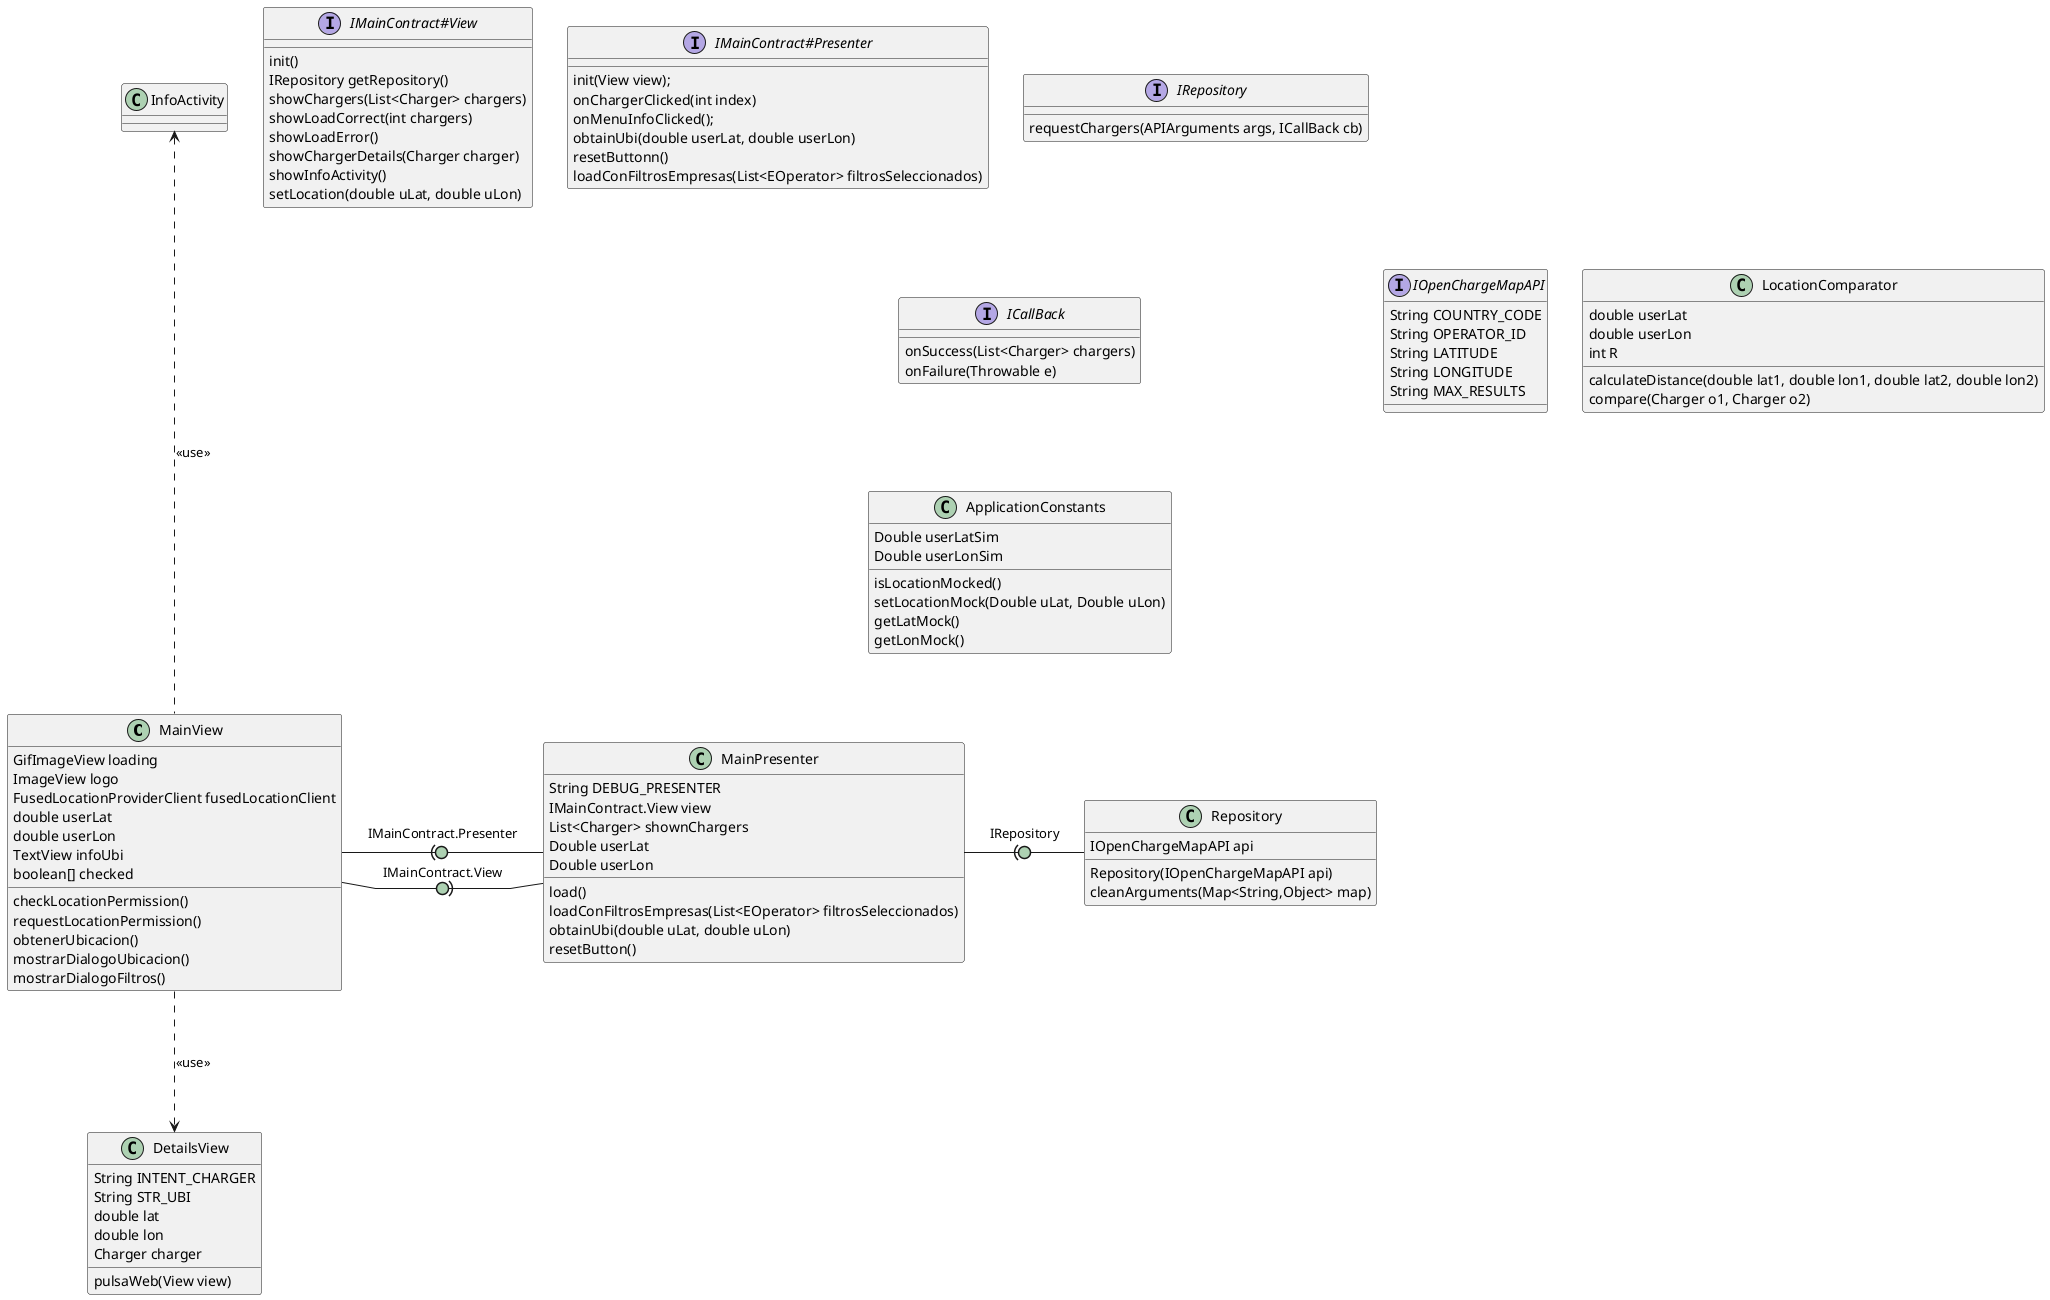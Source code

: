 @startuml
skinparam linetype polyline
skinparam arrowLollipopColor #ADD1B2

MainView -right(0- MainPresenter : IMainContract.Presenter
MainView -right0)- MainPresenter : IMainContract.View
MainView -up..-> InfoActivity : <<use>>
MainView -down..> DetailsView : <<use>>
MainPresenter -right(0- Repository : IRepository

together {
  interface IMainContract#View
  interface IMainContract#Presenter
  interface IRepository
  interface ICallBack
}

interface IMainContract#View {
    init()
    IRepository getRepository()
    showChargers(List<Charger> chargers)
    showLoadCorrect(int chargers)
    showLoadError()
    showChargerDetails(Charger charger)
    showInfoActivity()
    setLocation(double uLat, double uLon)
}

interface IMainContract#Presenter {
   init(View view);
   onChargerClicked(int index)
   onMenuInfoClicked();
   obtainUbi(double userLat, double userLon)
   resetButtonn()
   loadConFiltrosEmpresas(List<EOperator> filtrosSeleccionados)
}

interface IRepository {
    requestChargers(APIArguments args, ICallBack cb)
}

interface ICallBack {
    onSuccess(List<Charger> chargers)
    onFailure(Throwable e)
}
interface IOpenChargeMapAPI {
    String COUNTRY_CODE
    String OPERATOR_ID
    String LATITUDE
    String LONGITUDE
    String MAX_RESULTS
    
}
class LocationComparator {
    double userLat
    double userLon
    int R
    calculateDistance(double lat1, double lon1, double lat2, double lon2)
    compare(Charger o1, Charger o2)
}
class MainView {
    GifImageView loading
    ImageView logo
    FusedLocationProviderClient fusedLocationClient
    double userLat
    double userLon
    TextView infoUbi
    boolean[] checked
    checkLocationPermission()
    requestLocationPermission()
    obtenerUbicacion()
    mostrarDialogoUbicacion()
    mostrarDialogoFiltros()
}
class MainPresenter {
    String DEBUG_PRESENTER
    IMainContract.View view
    List<Charger> shownChargers
    Double userLat
    Double userLon
    load()
    loadConFiltrosEmpresas(List<EOperator> filtrosSeleccionados)
    obtainUbi(double uLat, double uLon)
    resetButton()
}
class Repository {
    IOpenChargeMapAPI api
    Repository(IOpenChargeMapAPI api)
    cleanArguments(Map<String,Object> map)
}
class DetailsView {
    String INTENT_CHARGER
    String STR_UBI
    double lat
    double lon
    Charger charger
    pulsaWeb(View view)
}
class ApplicationConstants {
    Double userLatSim
    Double userLonSim
    isLocationMocked()
    setLocationMock(Double uLat, Double uLon)
    getLatMock()
    getLonMock()
    
}
@enduml